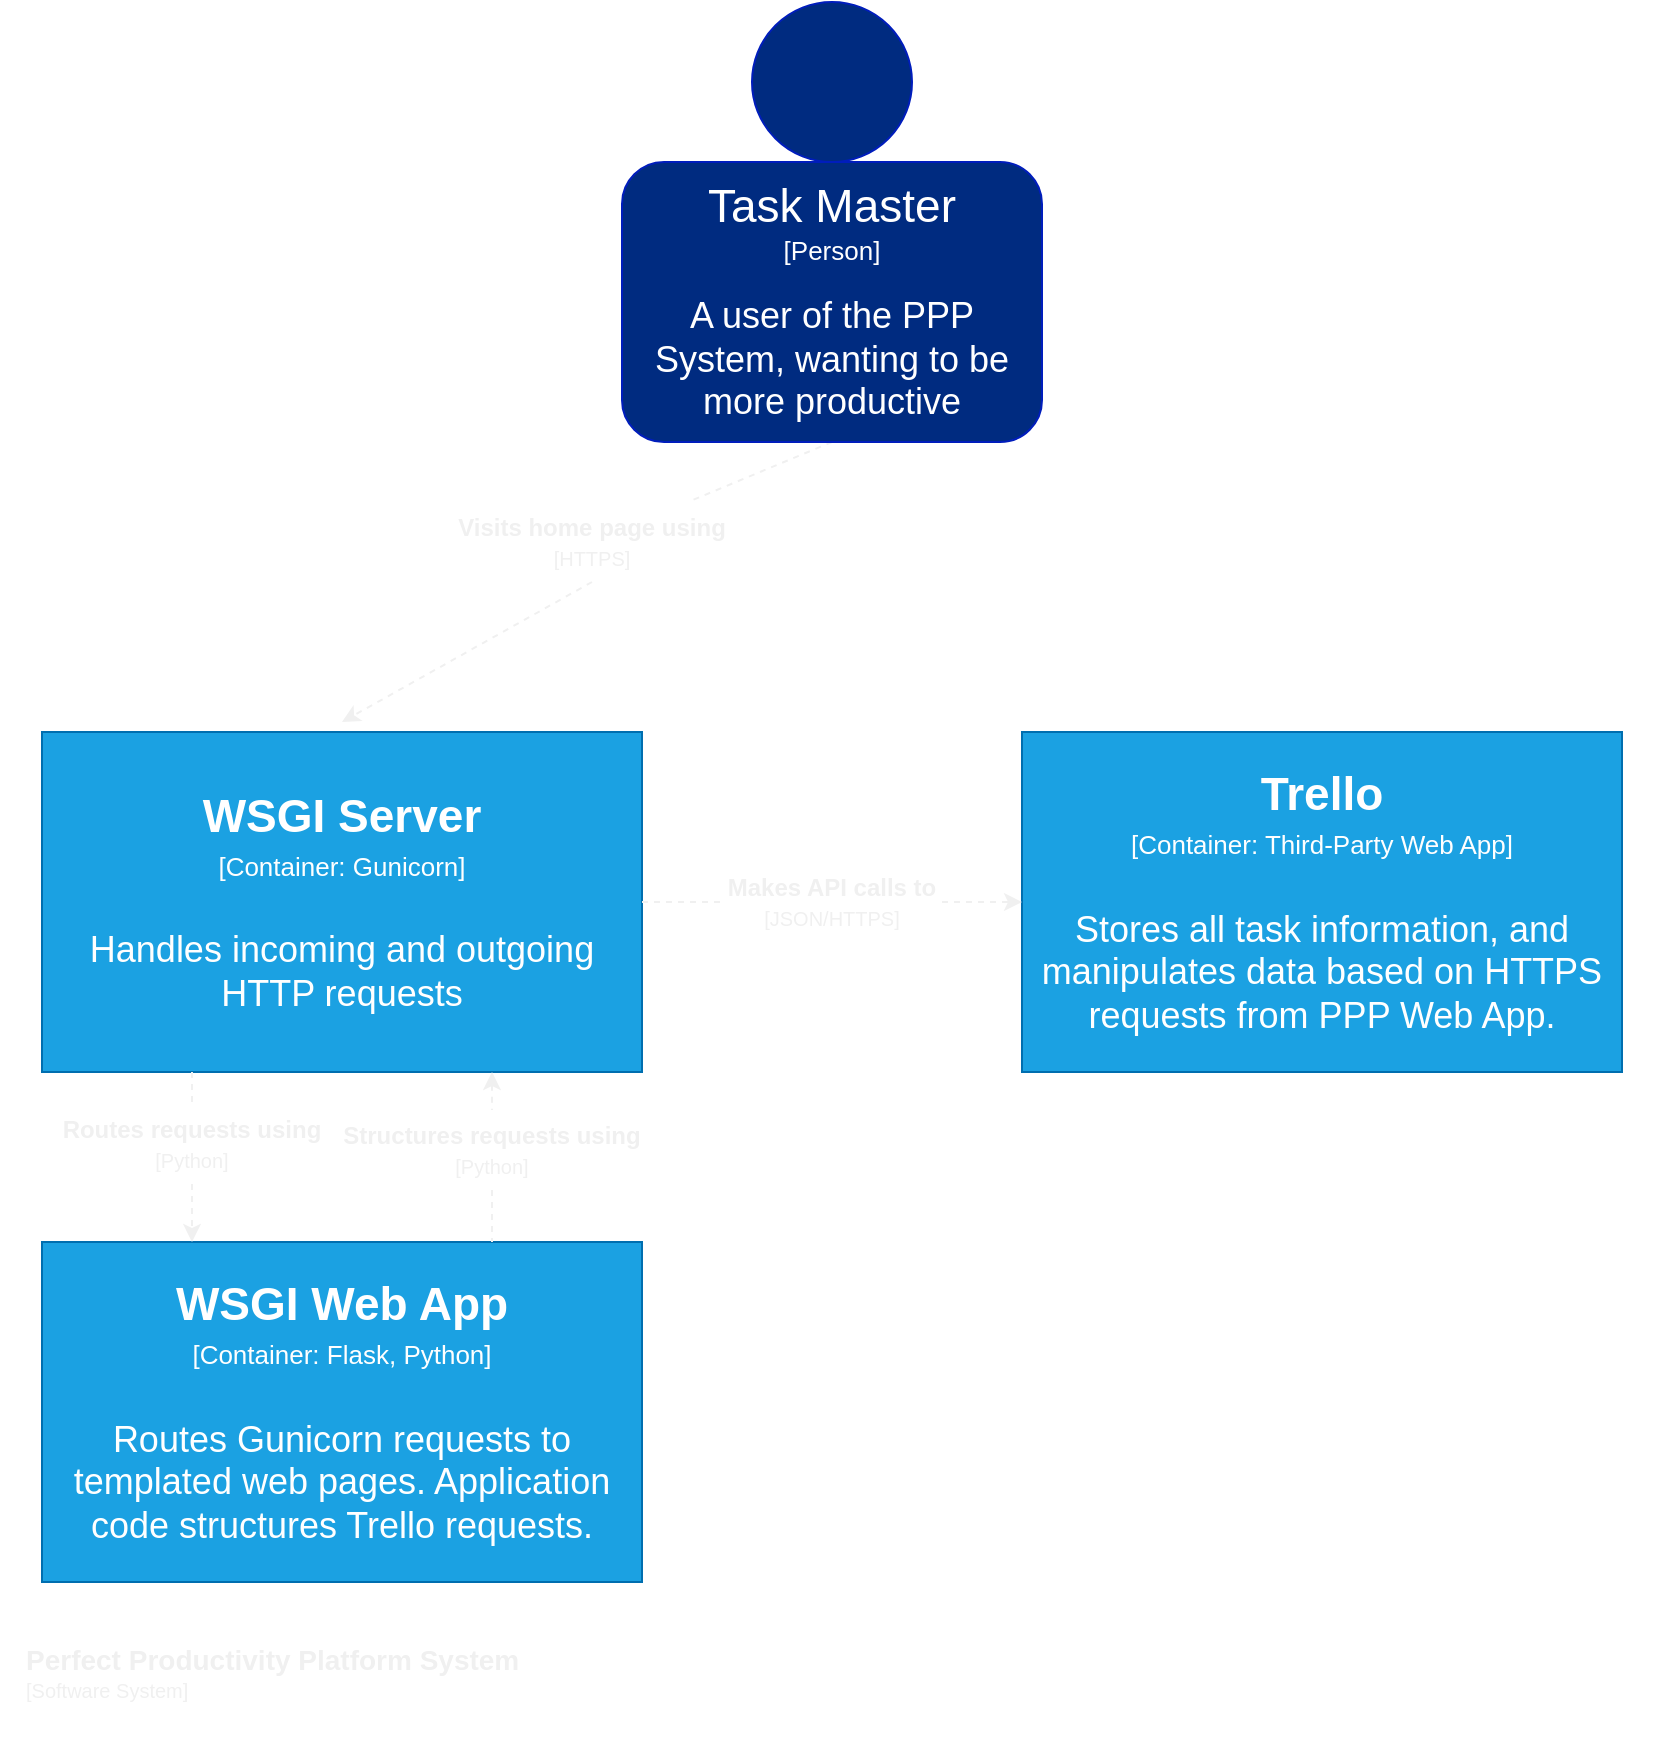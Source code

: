 <mxfile version="13.6.5">
    <diagram id="G93h9uNRjAqq_Bz0_a5w" name="Container">
        <mxGraphModel dx="1761" dy="841" grid="1" gridSize="10" guides="1" tooltips="1" connect="1" arrows="1" fold="1" page="1" pageScale="1" pageWidth="850" pageHeight="1100" math="0" shadow="0">
            <root>
                <mxCell id="0"/>
                <mxCell id="1" parent="0"/>
                <mxCell id="8" value="" style="rounded=0;whiteSpace=wrap;html=1;fillColor=none;dashed=1;strokeColor=#FFFFFF;fontColor=#F0F0F0;" parent="1" vertex="1">
                    <mxGeometry x="10" y="420" width="830" height="540" as="geometry"/>
                </mxCell>
                <mxCell id="2" value="&lt;p style=&quot;line-height: 70%&quot;&gt;&lt;b&gt;&lt;font style=&quot;font-size: 14px&quot;&gt;Perfect Productivity Platform System&lt;br&gt;&lt;/font&gt;&lt;/b&gt;&lt;font style=&quot;font-size: 10px ; line-height: 80%&quot;&gt;[Software System]&lt;/font&gt;&lt;/p&gt;" style="rounded=0;whiteSpace=wrap;html=1;fontSize=18;fillColor=none;strokeColor=none;align=left;fontColor=#F0F0F0;" parent="1" vertex="1">
                    <mxGeometry x="20" y="910" width="260" height="50" as="geometry"/>
                </mxCell>
                <mxCell id="3" value="" style="endArrow=none;html=1;fontSize=18;dashed=1;endFill=0;exitX=0.5;exitY=1;exitDx=0;exitDy=0;fontColor=#F0F0F0;strokeColor=#F0F0F0;" parent="1" source="7" target="4" edge="1">
                    <mxGeometry width="50" height="50" relative="1" as="geometry">
                        <mxPoint x="425.5" y="329.5" as="sourcePoint"/>
                        <mxPoint x="420" y="490" as="targetPoint"/>
                    </mxGeometry>
                </mxCell>
                <mxCell id="4" value="Visits home page using&lt;br&gt;&lt;font style=&quot;font-size: 10px ; font-weight: normal&quot;&gt;[HTTPS]&lt;/font&gt;" style="text;html=1;strokeColor=none;fillColor=none;align=center;verticalAlign=middle;whiteSpace=wrap;rounded=0;fontStyle=1;fontColor=#F0F0F0;" parent="1" vertex="1">
                    <mxGeometry x="210" y="350" width="190" height="40" as="geometry"/>
                </mxCell>
                <mxCell id="5" value="" style="endArrow=classic;html=1;fontSize=18;dashed=1;endFill=1;exitX=0.5;exitY=1;exitDx=0;exitDy=0;fontColor=#F0F0F0;strokeColor=#F0F0F0;" parent="1" source="4" edge="1">
                    <mxGeometry width="50" height="50" relative="1" as="geometry">
                        <mxPoint x="430" y="360" as="sourcePoint"/>
                        <mxPoint x="180" y="460" as="targetPoint"/>
                    </mxGeometry>
                </mxCell>
                <mxCell id="6" value="" style="ellipse;whiteSpace=wrap;html=1;strokeColor=#001DBC;fontColor=#ffffff;fillColor=#002B80;" parent="1" vertex="1">
                    <mxGeometry x="385" y="100" width="80" height="80" as="geometry"/>
                </mxCell>
                <mxCell id="7" value="&lt;font style=&quot;font-size: 23px&quot;&gt;Task Master&lt;/font&gt;&lt;br&gt;&lt;font style=&quot;font-size: 13px&quot;&gt;[Person]&lt;/font&gt;&lt;br&gt;&lt;br&gt;&lt;font style=&quot;font-size: 18px&quot;&gt;A user of the PPP System, wanting to be more productive&lt;/font&gt;" style="rounded=1;whiteSpace=wrap;html=1;strokeColor=#001DBC;fontColor=#ffffff;fillColor=#002B80;" parent="1" vertex="1">
                    <mxGeometry x="320" y="180" width="210" height="140" as="geometry"/>
                </mxCell>
                <mxCell id="10" value="&lt;b&gt;&lt;font style=&quot;font-size: 23px&quot;&gt;WSGI Server&lt;/font&gt;&lt;/b&gt;&lt;br&gt;&lt;font style=&quot;font-size: 13px&quot;&gt;[Container: Gunicorn]&lt;/font&gt;&lt;br&gt;&lt;br&gt;Handles incoming and outgoing HTTP requests" style="rounded=0;whiteSpace=wrap;html=1;fontSize=18;fillColor=#1ba1e2;strokeColor=#006EAF;fontColor=#ffffff;" parent="1" vertex="1">
                    <mxGeometry x="30" y="465" width="300" height="170" as="geometry"/>
                </mxCell>
                <mxCell id="11" value="&lt;b&gt;&lt;font style=&quot;font-size: 23px&quot;&gt;Trello&lt;/font&gt;&lt;/b&gt;&lt;br&gt;&lt;font style=&quot;font-size: 13px&quot;&gt;[Container: Third-Party Web App]&lt;/font&gt;&lt;br&gt;&lt;br&gt;Stores all task information, and manipulates data based on HTTPS requests from PPP Web App." style="rounded=0;whiteSpace=wrap;html=1;fontSize=18;fillColor=#1ba1e2;strokeColor=#006EAF;fontColor=#ffffff;" parent="1" vertex="1">
                    <mxGeometry x="520" y="465" width="300" height="170" as="geometry"/>
                </mxCell>
                <mxCell id="13" value="&lt;b&gt;Makes API calls to&lt;br&gt;&lt;/b&gt;&lt;font style=&quot;font-size: 10px&quot;&gt;[JSON/HTTPS]&lt;/font&gt;" style="text;html=1;strokeColor=none;fillColor=none;align=center;verticalAlign=middle;whiteSpace=wrap;rounded=0;fontColor=#F0F0F0;" parent="1" vertex="1">
                    <mxGeometry x="370" y="530" width="110" height="40" as="geometry"/>
                </mxCell>
                <mxCell id="14" value="" style="endArrow=none;html=1;fontSize=18;dashed=1;endFill=0;exitX=1;exitY=0.5;exitDx=0;exitDy=0;entryX=0;entryY=0.5;entryDx=0;entryDy=0;fontColor=#F0F0F0;strokeColor=#F0F0F0;" parent="1" source="10" target="13" edge="1">
                    <mxGeometry width="50" height="50" relative="1" as="geometry">
                        <mxPoint x="435.0" y="330" as="sourcePoint"/>
                        <mxPoint x="435.0" y="360" as="targetPoint"/>
                    </mxGeometry>
                </mxCell>
                <mxCell id="15" value="" style="endArrow=classic;html=1;fontSize=18;dashed=1;endFill=1;exitX=1;exitY=0.5;exitDx=0;exitDy=0;entryX=0;entryY=0.5;entryDx=0;entryDy=0;fontColor=#F0F0F0;strokeColor=#F0F0F0;" parent="1" source="13" target="11" edge="1">
                    <mxGeometry width="50" height="50" relative="1" as="geometry">
                        <mxPoint x="435" y="400" as="sourcePoint"/>
                        <mxPoint x="435" y="430" as="targetPoint"/>
                    </mxGeometry>
                </mxCell>
                <mxCell id="17" value="&lt;b&gt;&lt;font style=&quot;font-size: 23px&quot;&gt;WSGI Web App&lt;/font&gt;&lt;/b&gt;&lt;br&gt;&lt;font style=&quot;font-size: 13px&quot;&gt;[Container: Flask, Python]&lt;/font&gt;&lt;br&gt;&lt;br&gt;Routes Gunicorn requests to templated web pages. Application code structures Trello requests." style="rounded=0;whiteSpace=wrap;html=1;fontSize=18;fillColor=#1ba1e2;strokeColor=#006EAF;fontColor=#ffffff;" parent="1" vertex="1">
                    <mxGeometry x="30" y="720" width="300" height="170" as="geometry"/>
                </mxCell>
                <mxCell id="20" value="&lt;b&gt;Routes requests using&lt;br&gt;&lt;/b&gt;&lt;font style=&quot;font-size: 10px&quot;&gt;[Python]&lt;/font&gt;" style="text;html=1;strokeColor=none;fillColor=none;align=center;verticalAlign=middle;whiteSpace=wrap;rounded=0;fontColor=#F0F0F0;" parent="1" vertex="1">
                    <mxGeometry x="35" y="651" width="140" height="40" as="geometry"/>
                </mxCell>
                <mxCell id="21" value="" style="endArrow=none;html=1;fontSize=18;dashed=1;endFill=0;exitX=0.25;exitY=1;exitDx=0;exitDy=0;entryX=0.5;entryY=0;entryDx=0;entryDy=0;fontColor=#F0F0F0;strokeColor=#F0F0F0;" parent="1" source="10" target="20" edge="1">
                    <mxGeometry width="50" height="50" relative="1" as="geometry">
                        <mxPoint x="125" y="620" as="sourcePoint"/>
                        <mxPoint x="190.0" y="485" as="targetPoint"/>
                    </mxGeometry>
                </mxCell>
                <mxCell id="22" value="" style="endArrow=classic;html=1;fontSize=18;dashed=1;endFill=1;exitX=0.5;exitY=1;exitDx=0;exitDy=0;entryX=0.25;entryY=0;entryDx=0;entryDy=0;fontColor=#F0F0F0;strokeColor=#F0F0F0;" parent="1" source="20" target="17" edge="1">
                    <mxGeometry width="50" height="50" relative="1" as="geometry">
                        <mxPoint x="190" y="525" as="sourcePoint"/>
                        <mxPoint x="125" y="705" as="targetPoint"/>
                    </mxGeometry>
                </mxCell>
                <mxCell id="26" value="&lt;b&gt;Structures requests using&lt;br&gt;&lt;/b&gt;&lt;font style=&quot;font-size: 10px&quot;&gt;[Python]&lt;/font&gt;" style="text;html=1;strokeColor=none;fillColor=none;align=center;verticalAlign=middle;whiteSpace=wrap;rounded=0;fontColor=#F0F0F0;" parent="1" vertex="1">
                    <mxGeometry x="170" y="654" width="170" height="40" as="geometry"/>
                </mxCell>
                <mxCell id="27" value="" style="endArrow=none;html=1;fontSize=18;dashed=1;endFill=0;exitX=0.75;exitY=1;exitDx=0;exitDy=0;entryX=0.5;entryY=0;entryDx=0;entryDy=0;startArrow=classic;startFill=1;fontColor=#F0F0F0;strokeColor=#F0F0F0;" parent="1" source="10" target="26" edge="1">
                    <mxGeometry width="50" height="50" relative="1" as="geometry">
                        <mxPoint x="260" y="635" as="sourcePoint"/>
                        <mxPoint x="345.0" y="485" as="targetPoint"/>
                    </mxGeometry>
                </mxCell>
                <mxCell id="28" value="" style="endArrow=none;html=1;fontSize=18;dashed=1;endFill=0;exitX=0.5;exitY=1;exitDx=0;exitDy=0;entryX=0.75;entryY=0;entryDx=0;entryDy=0;fontColor=#F0F0F0;strokeColor=#F0F0F0;" parent="1" source="26" target="17" edge="1">
                    <mxGeometry width="50" height="50" relative="1" as="geometry">
                        <mxPoint x="345" y="525" as="sourcePoint"/>
                        <mxPoint x="260.0" y="720" as="targetPoint"/>
                    </mxGeometry>
                </mxCell>
            </root>
        </mxGraphModel>
    </diagram>
</mxfile>